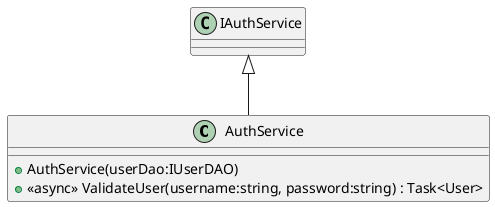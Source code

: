@startuml
class AuthService {
    + AuthService(userDao:IUserDAO)
    + <<async>> ValidateUser(username:string, password:string) : Task<User>
}
IAuthService <|-- AuthService
@enduml

